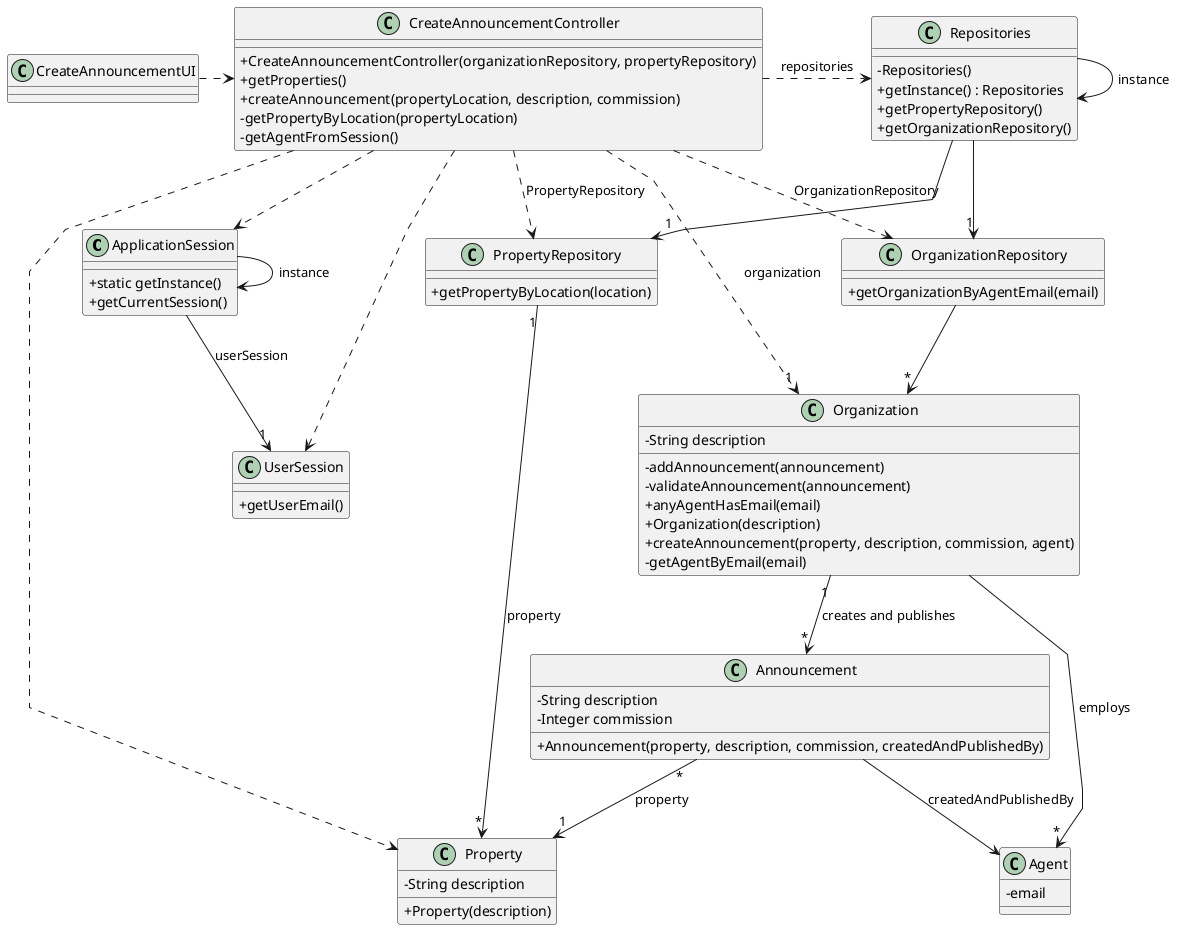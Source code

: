 @startuml
'skinparam monochrome true
skinparam packageStyle rectangle
skinparam shadowing false
skinparam linetype polyline
'skinparam linetype orto

skinparam classAttributeIconSize 0

'left to right direction

class ApplicationSession
{
    + static getInstance()
    + getCurrentSession()
}

class UserSession
{
    + getUserEmail()
}

class Agent {
    - email
}

class Announcement {
    - String description
    - Integer commission

    + Announcement(property, description, commission, createdAndPublishedBy)
}

class Property {
    - String description

    + Property(description)
}

class Organization {
    - String description

    - addAnnouncement(announcement)
    - validateAnnouncement(announcement)
    + anyAgentHasEmail(email)
    + Organization(description)
    + createAnnouncement(property, description, commission, agent)
    - getAgentByEmail(email)

'  +saveAnnouncement(announcement)
}

class PropertyRepository {
    + getPropertyByLocation(location)
}

class OrganizationRepository {
    + getOrganizationByAgentEmail(email)
}

class Repositories {
    - Repositories()
    + getInstance() : Repositories
    + getPropertyRepository()
    + getOrganizationRepository()
}

class CreateAnnouncementController {
    + CreateAnnouncementController(organizationRepository, propertyRepository)
    + getProperties()
    + createAnnouncement(propertyLocation, description, commission)
    - getPropertyByLocation(propertyLocation)
    - getAgentFromSession()
}

class CreateAnnouncementUI {
}

Repositories -> Repositories : instance
ApplicationSession -> ApplicationSession : instance

CreateAnnouncementUI .> CreateAnnouncementController

CreateAnnouncementController .> Repositories : repositories


CreateAnnouncementController .> Property
CreateAnnouncementController ..> OrganizationRepository : OrganizationRepository
CreateAnnouncementController ..> PropertyRepository : PropertyRepository

Repositories -> "1" OrganizationRepository
Repositories -> "1" PropertyRepository

OrganizationRepository --> "*" Organization
ApplicationSession --> "1" UserSession : userSession

CreateAnnouncementController ..> "1" Organization : organization
CreateAnnouncementController ..> ApplicationSession
CreateAnnouncementController ..> UserSession
Announcement "*" --> "1" Property : property
PropertyRepository "1" --> "*" Property : property
Organization "1" --> "*" Announcement : creates and publishes
Announcement --> Agent : createdAndPublishedBy

Organization --> "*" Agent : employs

@enduml